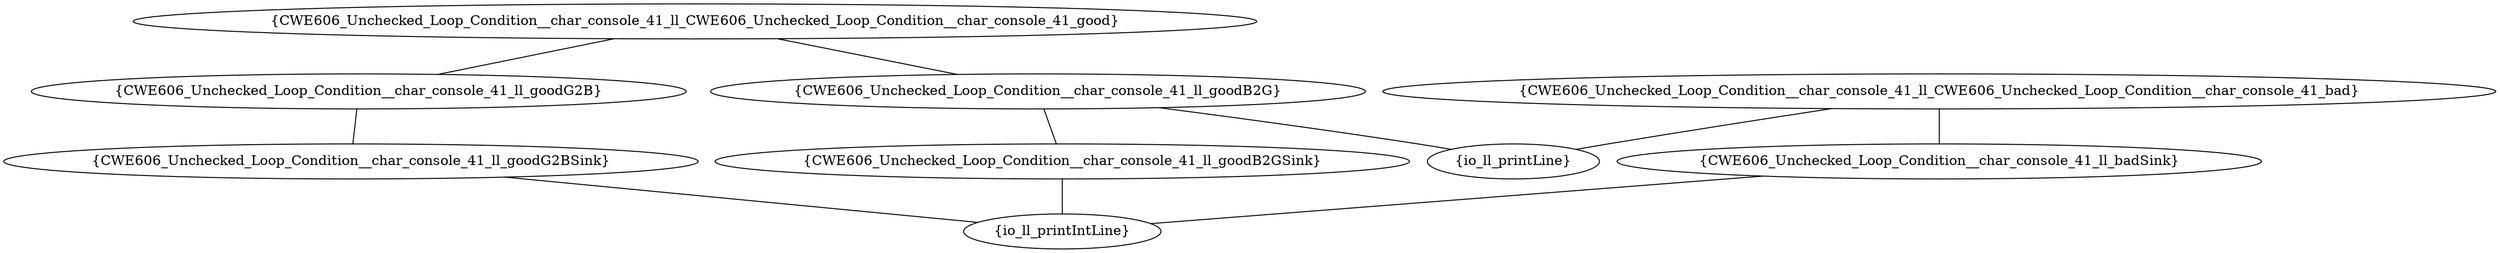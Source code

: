 graph "cg graph" {
CWE606_Unchecked_Loop_Condition__char_console_41_ll_CWE606_Unchecked_Loop_Condition__char_console_41_good [label="{CWE606_Unchecked_Loop_Condition__char_console_41_ll_CWE606_Unchecked_Loop_Condition__char_console_41_good}"];
CWE606_Unchecked_Loop_Condition__char_console_41_ll_goodB2G [label="{CWE606_Unchecked_Loop_Condition__char_console_41_ll_goodB2G}"];
CWE606_Unchecked_Loop_Condition__char_console_41_ll_goodG2B [label="{CWE606_Unchecked_Loop_Condition__char_console_41_ll_goodG2B}"];
CWE606_Unchecked_Loop_Condition__char_console_41_ll_goodB2GSink [label="{CWE606_Unchecked_Loop_Condition__char_console_41_ll_goodB2GSink}"];
io_ll_printIntLine [label="{io_ll_printIntLine}"];
CWE606_Unchecked_Loop_Condition__char_console_41_ll_goodG2BSink [label="{CWE606_Unchecked_Loop_Condition__char_console_41_ll_goodG2BSink}"];
CWE606_Unchecked_Loop_Condition__char_console_41_ll_badSink [label="{CWE606_Unchecked_Loop_Condition__char_console_41_ll_badSink}"];
CWE606_Unchecked_Loop_Condition__char_console_41_ll_CWE606_Unchecked_Loop_Condition__char_console_41_bad [label="{CWE606_Unchecked_Loop_Condition__char_console_41_ll_CWE606_Unchecked_Loop_Condition__char_console_41_bad}"];
io_ll_printLine [label="{io_ll_printLine}"];
CWE606_Unchecked_Loop_Condition__char_console_41_ll_CWE606_Unchecked_Loop_Condition__char_console_41_good -- CWE606_Unchecked_Loop_Condition__char_console_41_ll_goodB2G;
CWE606_Unchecked_Loop_Condition__char_console_41_ll_CWE606_Unchecked_Loop_Condition__char_console_41_good -- CWE606_Unchecked_Loop_Condition__char_console_41_ll_goodG2B;
CWE606_Unchecked_Loop_Condition__char_console_41_ll_goodB2GSink -- io_ll_printIntLine;
CWE606_Unchecked_Loop_Condition__char_console_41_ll_goodG2BSink -- io_ll_printIntLine;
CWE606_Unchecked_Loop_Condition__char_console_41_ll_badSink -- io_ll_printIntLine;
CWE606_Unchecked_Loop_Condition__char_console_41_ll_CWE606_Unchecked_Loop_Condition__char_console_41_bad -- io_ll_printLine;
CWE606_Unchecked_Loop_Condition__char_console_41_ll_CWE606_Unchecked_Loop_Condition__char_console_41_bad -- CWE606_Unchecked_Loop_Condition__char_console_41_ll_badSink;
CWE606_Unchecked_Loop_Condition__char_console_41_ll_goodG2B -- CWE606_Unchecked_Loop_Condition__char_console_41_ll_goodG2BSink;
CWE606_Unchecked_Loop_Condition__char_console_41_ll_goodB2G -- io_ll_printLine;
CWE606_Unchecked_Loop_Condition__char_console_41_ll_goodB2G -- CWE606_Unchecked_Loop_Condition__char_console_41_ll_goodB2GSink;
}
